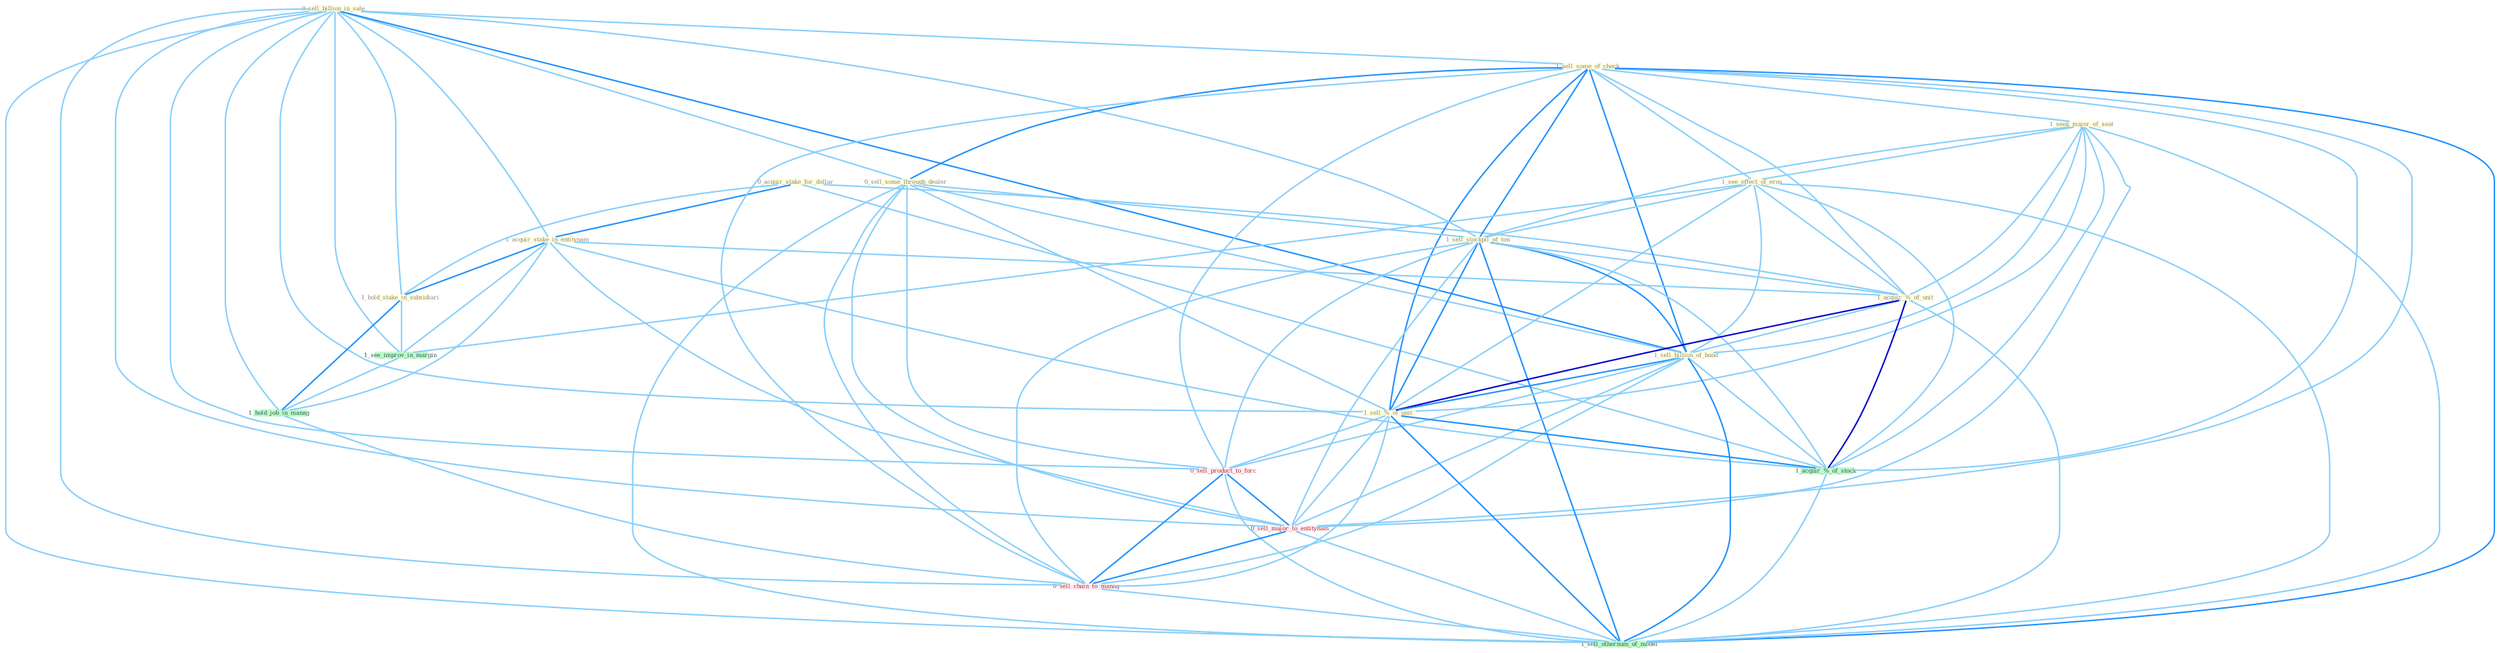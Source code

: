 Graph G{ 
    node
    [shape=polygon,style=filled,width=.5,height=.06,color="#BDFCC9",fixedsize=true,fontsize=4,
    fontcolor="#2f4f4f"];
    {node
    [color="#ffffe0", fontcolor="#8b7d6b"] "0_acquir_stake_for_dollar " "0_sell_billion_in_sale " "1_sell_some_of_check " "1_seek_major_of_seat " "1_acquir_stake_in_entitynam " "0_sell_some_through_dealer " "1_see_effect_of_eros " "1_sell_stockpil_of_ton " "1_acquir_%_of_unit " "1_sell_billion_of_bond " "1_hold_stake_in_subsidiari " "1_sell_%_of_unit "}
{node [color="#fff0f5", fontcolor="#b22222"] "0_sell_product_to_forc " "0_sell_major_to_entitynam " "0_sell_chain_to_manag "}
edge [color="#B0E2FF"];

	"0_acquir_stake_for_dollar " -- "1_acquir_stake_in_entitynam " [w="2", color="#1e90ff" , len=0.8];
	"0_acquir_stake_for_dollar " -- "1_acquir_%_of_unit " [w="1", color="#87cefa" ];
	"0_acquir_stake_for_dollar " -- "1_hold_stake_in_subsidiari " [w="1", color="#87cefa" ];
	"0_acquir_stake_for_dollar " -- "1_acquir_%_of_stock " [w="1", color="#87cefa" ];
	"0_sell_billion_in_sale " -- "1_sell_some_of_check " [w="1", color="#87cefa" ];
	"0_sell_billion_in_sale " -- "1_acquir_stake_in_entitynam " [w="1", color="#87cefa" ];
	"0_sell_billion_in_sale " -- "0_sell_some_through_dealer " [w="1", color="#87cefa" ];
	"0_sell_billion_in_sale " -- "1_sell_stockpil_of_ton " [w="1", color="#87cefa" ];
	"0_sell_billion_in_sale " -- "1_sell_billion_of_bond " [w="2", color="#1e90ff" , len=0.8];
	"0_sell_billion_in_sale " -- "1_hold_stake_in_subsidiari " [w="1", color="#87cefa" ];
	"0_sell_billion_in_sale " -- "1_sell_%_of_unit " [w="1", color="#87cefa" ];
	"0_sell_billion_in_sale " -- "1_see_improv_in_margin " [w="1", color="#87cefa" ];
	"0_sell_billion_in_sale " -- "1_hold_job_in_manag " [w="1", color="#87cefa" ];
	"0_sell_billion_in_sale " -- "0_sell_product_to_forc " [w="1", color="#87cefa" ];
	"0_sell_billion_in_sale " -- "0_sell_major_to_entitynam " [w="1", color="#87cefa" ];
	"0_sell_billion_in_sale " -- "0_sell_chain_to_manag " [w="1", color="#87cefa" ];
	"0_sell_billion_in_sale " -- "1_sell_othernum_of_model " [w="1", color="#87cefa" ];
	"1_sell_some_of_check " -- "1_seek_major_of_seat " [w="1", color="#87cefa" ];
	"1_sell_some_of_check " -- "0_sell_some_through_dealer " [w="2", color="#1e90ff" , len=0.8];
	"1_sell_some_of_check " -- "1_see_effect_of_eros " [w="1", color="#87cefa" ];
	"1_sell_some_of_check " -- "1_sell_stockpil_of_ton " [w="2", color="#1e90ff" , len=0.8];
	"1_sell_some_of_check " -- "1_acquir_%_of_unit " [w="1", color="#87cefa" ];
	"1_sell_some_of_check " -- "1_sell_billion_of_bond " [w="2", color="#1e90ff" , len=0.8];
	"1_sell_some_of_check " -- "1_sell_%_of_unit " [w="2", color="#1e90ff" , len=0.8];
	"1_sell_some_of_check " -- "1_acquir_%_of_stock " [w="1", color="#87cefa" ];
	"1_sell_some_of_check " -- "0_sell_product_to_forc " [w="1", color="#87cefa" ];
	"1_sell_some_of_check " -- "0_sell_major_to_entitynam " [w="1", color="#87cefa" ];
	"1_sell_some_of_check " -- "0_sell_chain_to_manag " [w="1", color="#87cefa" ];
	"1_sell_some_of_check " -- "1_sell_othernum_of_model " [w="2", color="#1e90ff" , len=0.8];
	"1_seek_major_of_seat " -- "1_see_effect_of_eros " [w="1", color="#87cefa" ];
	"1_seek_major_of_seat " -- "1_sell_stockpil_of_ton " [w="1", color="#87cefa" ];
	"1_seek_major_of_seat " -- "1_acquir_%_of_unit " [w="1", color="#87cefa" ];
	"1_seek_major_of_seat " -- "1_sell_billion_of_bond " [w="1", color="#87cefa" ];
	"1_seek_major_of_seat " -- "1_sell_%_of_unit " [w="1", color="#87cefa" ];
	"1_seek_major_of_seat " -- "1_acquir_%_of_stock " [w="1", color="#87cefa" ];
	"1_seek_major_of_seat " -- "0_sell_major_to_entitynam " [w="1", color="#87cefa" ];
	"1_seek_major_of_seat " -- "1_sell_othernum_of_model " [w="1", color="#87cefa" ];
	"1_acquir_stake_in_entitynam " -- "1_acquir_%_of_unit " [w="1", color="#87cefa" ];
	"1_acquir_stake_in_entitynam " -- "1_hold_stake_in_subsidiari " [w="2", color="#1e90ff" , len=0.8];
	"1_acquir_stake_in_entitynam " -- "1_see_improv_in_margin " [w="1", color="#87cefa" ];
	"1_acquir_stake_in_entitynam " -- "1_acquir_%_of_stock " [w="1", color="#87cefa" ];
	"1_acquir_stake_in_entitynam " -- "1_hold_job_in_manag " [w="1", color="#87cefa" ];
	"1_acquir_stake_in_entitynam " -- "0_sell_major_to_entitynam " [w="1", color="#87cefa" ];
	"0_sell_some_through_dealer " -- "1_sell_stockpil_of_ton " [w="1", color="#87cefa" ];
	"0_sell_some_through_dealer " -- "1_sell_billion_of_bond " [w="1", color="#87cefa" ];
	"0_sell_some_through_dealer " -- "1_sell_%_of_unit " [w="1", color="#87cefa" ];
	"0_sell_some_through_dealer " -- "0_sell_product_to_forc " [w="1", color="#87cefa" ];
	"0_sell_some_through_dealer " -- "0_sell_major_to_entitynam " [w="1", color="#87cefa" ];
	"0_sell_some_through_dealer " -- "0_sell_chain_to_manag " [w="1", color="#87cefa" ];
	"0_sell_some_through_dealer " -- "1_sell_othernum_of_model " [w="1", color="#87cefa" ];
	"1_see_effect_of_eros " -- "1_sell_stockpil_of_ton " [w="1", color="#87cefa" ];
	"1_see_effect_of_eros " -- "1_acquir_%_of_unit " [w="1", color="#87cefa" ];
	"1_see_effect_of_eros " -- "1_sell_billion_of_bond " [w="1", color="#87cefa" ];
	"1_see_effect_of_eros " -- "1_sell_%_of_unit " [w="1", color="#87cefa" ];
	"1_see_effect_of_eros " -- "1_see_improv_in_margin " [w="1", color="#87cefa" ];
	"1_see_effect_of_eros " -- "1_acquir_%_of_stock " [w="1", color="#87cefa" ];
	"1_see_effect_of_eros " -- "1_sell_othernum_of_model " [w="1", color="#87cefa" ];
	"1_sell_stockpil_of_ton " -- "1_acquir_%_of_unit " [w="1", color="#87cefa" ];
	"1_sell_stockpil_of_ton " -- "1_sell_billion_of_bond " [w="2", color="#1e90ff" , len=0.8];
	"1_sell_stockpil_of_ton " -- "1_sell_%_of_unit " [w="2", color="#1e90ff" , len=0.8];
	"1_sell_stockpil_of_ton " -- "1_acquir_%_of_stock " [w="1", color="#87cefa" ];
	"1_sell_stockpil_of_ton " -- "0_sell_product_to_forc " [w="1", color="#87cefa" ];
	"1_sell_stockpil_of_ton " -- "0_sell_major_to_entitynam " [w="1", color="#87cefa" ];
	"1_sell_stockpil_of_ton " -- "0_sell_chain_to_manag " [w="1", color="#87cefa" ];
	"1_sell_stockpil_of_ton " -- "1_sell_othernum_of_model " [w="2", color="#1e90ff" , len=0.8];
	"1_acquir_%_of_unit " -- "1_sell_billion_of_bond " [w="1", color="#87cefa" ];
	"1_acquir_%_of_unit " -- "1_sell_%_of_unit " [w="3", color="#0000cd" , len=0.6];
	"1_acquir_%_of_unit " -- "1_acquir_%_of_stock " [w="3", color="#0000cd" , len=0.6];
	"1_acquir_%_of_unit " -- "1_sell_othernum_of_model " [w="1", color="#87cefa" ];
	"1_sell_billion_of_bond " -- "1_sell_%_of_unit " [w="2", color="#1e90ff" , len=0.8];
	"1_sell_billion_of_bond " -- "1_acquir_%_of_stock " [w="1", color="#87cefa" ];
	"1_sell_billion_of_bond " -- "0_sell_product_to_forc " [w="1", color="#87cefa" ];
	"1_sell_billion_of_bond " -- "0_sell_major_to_entitynam " [w="1", color="#87cefa" ];
	"1_sell_billion_of_bond " -- "0_sell_chain_to_manag " [w="1", color="#87cefa" ];
	"1_sell_billion_of_bond " -- "1_sell_othernum_of_model " [w="2", color="#1e90ff" , len=0.8];
	"1_hold_stake_in_subsidiari " -- "1_see_improv_in_margin " [w="1", color="#87cefa" ];
	"1_hold_stake_in_subsidiari " -- "1_hold_job_in_manag " [w="2", color="#1e90ff" , len=0.8];
	"1_sell_%_of_unit " -- "1_acquir_%_of_stock " [w="2", color="#1e90ff" , len=0.8];
	"1_sell_%_of_unit " -- "0_sell_product_to_forc " [w="1", color="#87cefa" ];
	"1_sell_%_of_unit " -- "0_sell_major_to_entitynam " [w="1", color="#87cefa" ];
	"1_sell_%_of_unit " -- "0_sell_chain_to_manag " [w="1", color="#87cefa" ];
	"1_sell_%_of_unit " -- "1_sell_othernum_of_model " [w="2", color="#1e90ff" , len=0.8];
	"1_see_improv_in_margin " -- "1_hold_job_in_manag " [w="1", color="#87cefa" ];
	"1_acquir_%_of_stock " -- "1_sell_othernum_of_model " [w="1", color="#87cefa" ];
	"1_hold_job_in_manag " -- "0_sell_chain_to_manag " [w="1", color="#87cefa" ];
	"0_sell_product_to_forc " -- "0_sell_major_to_entitynam " [w="2", color="#1e90ff" , len=0.8];
	"0_sell_product_to_forc " -- "0_sell_chain_to_manag " [w="2", color="#1e90ff" , len=0.8];
	"0_sell_product_to_forc " -- "1_sell_othernum_of_model " [w="1", color="#87cefa" ];
	"0_sell_major_to_entitynam " -- "0_sell_chain_to_manag " [w="2", color="#1e90ff" , len=0.8];
	"0_sell_major_to_entitynam " -- "1_sell_othernum_of_model " [w="1", color="#87cefa" ];
	"0_sell_chain_to_manag " -- "1_sell_othernum_of_model " [w="1", color="#87cefa" ];
}